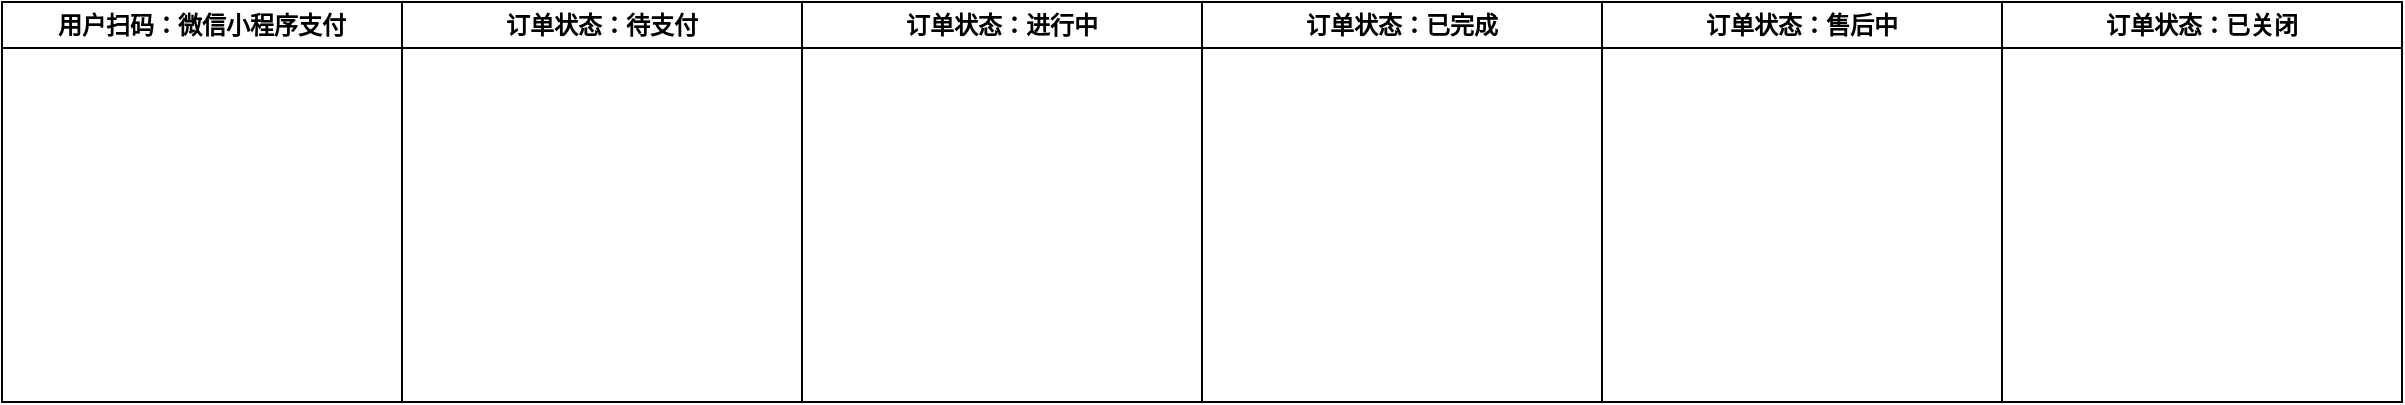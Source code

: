 <mxfile version="22.1.0" type="github">
  <diagram name="订单状态" id="O3KAAAbpH9t8ICp0gVx-">
    <mxGraphModel dx="1592" dy="1055" grid="1" gridSize="10" guides="1" tooltips="1" connect="1" arrows="1" fold="1" page="1" pageScale="1" pageWidth="827" pageHeight="1169" math="0" shadow="0">
      <root>
        <mxCell id="0" />
        <mxCell id="1" parent="0" />
        <mxCell id="Lc8HvnmVRkWQff5iJvex-3" value="用户扫码：微信小程序支付" style="swimlane;whiteSpace=wrap;html=1;" vertex="1" parent="1">
          <mxGeometry x="120" y="260" width="200" height="200" as="geometry" />
        </mxCell>
        <mxCell id="Lc8HvnmVRkWQff5iJvex-4" value="订单状态：待支付" style="swimlane;whiteSpace=wrap;html=1;" vertex="1" parent="1">
          <mxGeometry x="320" y="260" width="200" height="200" as="geometry" />
        </mxCell>
        <mxCell id="Lc8HvnmVRkWQff5iJvex-5" value="订单状态：进行中" style="swimlane;whiteSpace=wrap;html=1;" vertex="1" parent="1">
          <mxGeometry x="520" y="260" width="200" height="200" as="geometry" />
        </mxCell>
        <mxCell id="Lc8HvnmVRkWQff5iJvex-6" value="订单状态：已完成" style="swimlane;whiteSpace=wrap;html=1;" vertex="1" parent="1">
          <mxGeometry x="720" y="260" width="200" height="200" as="geometry" />
        </mxCell>
        <mxCell id="Lc8HvnmVRkWQff5iJvex-7" value="订单状态：售后中" style="swimlane;whiteSpace=wrap;html=1;" vertex="1" parent="1">
          <mxGeometry x="920" y="260" width="200" height="200" as="geometry" />
        </mxCell>
        <mxCell id="Lc8HvnmVRkWQff5iJvex-8" value="订单状态：已关闭" style="swimlane;whiteSpace=wrap;html=1;" vertex="1" parent="1">
          <mxGeometry x="1120" y="260" width="200" height="200" as="geometry" />
        </mxCell>
      </root>
    </mxGraphModel>
  </diagram>
</mxfile>
